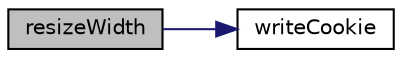 digraph "resizeWidth"
{
  edge [fontname="Helvetica",fontsize="10",labelfontname="Helvetica",labelfontsize="10"];
  node [fontname="Helvetica",fontsize="10",shape=record];
  rankdir="LR";
  Node1 [label="resizeWidth",height=0.2,width=0.4,color="black", fillcolor="grey75", style="filled", fontcolor="black"];
  Node1 -> Node2 [color="midnightblue",fontsize="10",style="solid"];
  Node2 [label="writeCookie",height=0.2,width=0.4,color="black", fillcolor="white", style="filled",URL="$resize_8js.html#ad0822459a7d442b8c5e4db795d0aabb4"];
}
